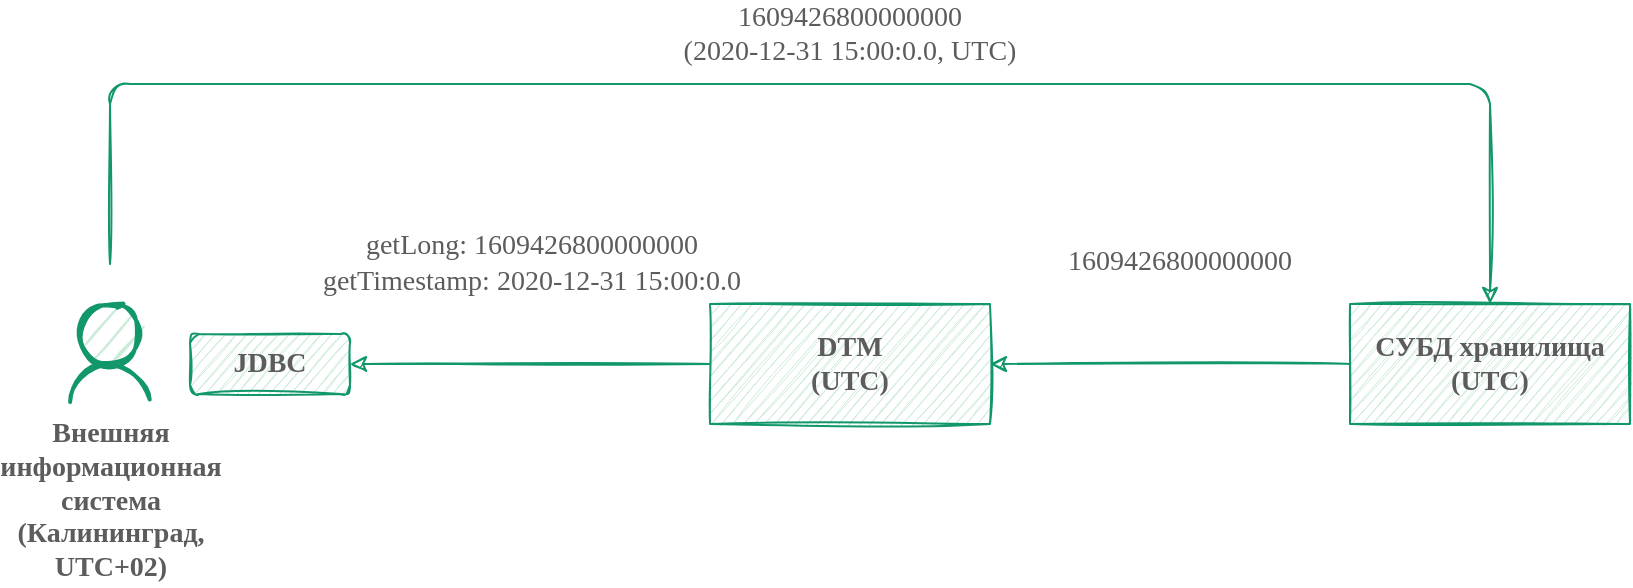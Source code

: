 <mxfile version="15.0.1" type="device"><diagram id="XtSYzkaJLeeLbwh-IqPN" name="Page-1"><mxGraphModel dx="895" dy="2350" grid="1" gridSize="10" guides="1" tooltips="1" connect="1" arrows="1" fold="1" page="1" pageScale="1" pageWidth="830" pageHeight="310" math="0" shadow="0"><root><mxCell id="0"/><mxCell id="1" parent="0"/><mxCell id="t2DTon8gOHSVS5ctYxb5-6" value="" style="edgeStyle=orthogonalEdgeStyle;curved=0;rounded=1;orthogonalLoop=1;jettySize=auto;html=1;startArrow=classic;startFill=1;endArrow=none;endFill=0;fontFamily=Comic Sans MS;entryX=0;entryY=0.5;entryDx=0;entryDy=0;fontColor=#5C5C5C;sketch=1;strokeColor=#12976B;exitX=1;exitY=0.5;exitDx=0;exitDy=0;" edge="1" parent="1" source="t2DTon8gOHSVS5ctYxb5-9" target="t2DTon8gOHSVS5ctYxb5-7"><mxGeometry relative="1" as="geometry"><mxPoint x="260" y="-1360" as="targetPoint"/><mxPoint x="300" y="-1290" as="sourcePoint"/></mxGeometry></mxCell><mxCell id="t2DTon8gOHSVS5ctYxb5-7" value="&lt;font style=&quot;font-size: 14px&quot;&gt;DTM&lt;br&gt;(UTC)&lt;/font&gt;" style="rounded=0;whiteSpace=wrap;html=1;fontStyle=1;fontFamily=Comic Sans MS;fontColor=#5C5C5C;sketch=1;fillStyle=auto;strokeColor=#12976B;fillColor=#CCEBD8;" vertex="1" parent="1"><mxGeometry x="360" y="-1390" width="140" height="60" as="geometry"/></mxCell><mxCell id="t2DTon8gOHSVS5ctYxb5-9" value="&lt;font style=&quot;font-size: 14px&quot;&gt;JDBC&lt;/font&gt;" style="rounded=1;whiteSpace=wrap;html=1;strokeWidth=1;fontStyle=1;fontFamily=Comic Sans MS;fontColor=#5C5C5C;sketch=1;fillColor=#CCEBD8;strokeColor=#12976B;" vertex="1" parent="1"><mxGeometry x="100" y="-1375" width="80" height="30" as="geometry"/></mxCell><mxCell id="t2DTon8gOHSVS5ctYxb5-10" value="" style="group;fontStyle=1;fontFamily=Comic Sans MS;fontColor=#5C5C5C;sketch=1;opacity=40;" vertex="1" connectable="0" parent="1"><mxGeometry x="40" y="-1390" width="40" height="70" as="geometry"/></mxCell><mxCell id="t2DTon8gOHSVS5ctYxb5-11" value="" style="ellipse;whiteSpace=wrap;html=1;rounded=0;strokeWidth=2;fontFamily=Comic Sans MS;fontColor=#5C5C5C;sketch=1;strokeColor=#12976B;fillColor=#CCEBD8;" vertex="1" parent="t2DTon8gOHSVS5ctYxb5-10"><mxGeometry x="5" width="30" height="30" as="geometry"/></mxCell><mxCell id="t2DTon8gOHSVS5ctYxb5-12" value="" style="verticalLabelPosition=bottom;verticalAlign=top;html=1;shape=mxgraph.basic.arc;startAngle=0.758;endAngle=0.232;rounded=0;strokeWidth=2;fontFamily=Comic Sans MS;fontColor=#5C5C5C;sketch=1;fillColor=none;strokeColor=#12976B;" vertex="1" parent="t2DTon8gOHSVS5ctYxb5-10"><mxGeometry y="30" width="40" height="40" as="geometry"/></mxCell><mxCell id="t2DTon8gOHSVS5ctYxb5-13" value="&lt;span style=&quot;font-size: 12px ; font-style: normal ; letter-spacing: normal ; text-indent: 0px ; text-transform: none ; word-spacing: 0px ; display: inline ; float: none&quot;&gt;&lt;font face=&quot;Comic Sans MS&quot; style=&quot;font-size: 14px&quot;&gt;&lt;b&gt;Внешняя информационная система&lt;br&gt;(Калининград, UTC+02)&lt;br&gt;&lt;/b&gt;&lt;/font&gt;&lt;/span&gt;" style="text;whiteSpace=wrap;html=1;fontStyle=0;align=center;fontFamily=Courier New;fontColor=#5C5C5C;sketch=1;" vertex="1" parent="1"><mxGeometry x="5" y="-1340" width="111" height="90" as="geometry"/></mxCell><mxCell id="t2DTon8gOHSVS5ctYxb5-14" value="&lt;p style=&quot;line-height: 120% ; font-size: 14px&quot;&gt;&lt;b&gt;СУБД хранилища&lt;br&gt;(UTC&lt;/b&gt;&lt;b&gt;)&lt;br&gt;&lt;/b&gt;&lt;/p&gt;" style="rounded=0;whiteSpace=wrap;html=1;fontStyle=0;fontFamily=Comic Sans MS;fontColor=#5C5C5C;sketch=1;fillColor=#CCEBD8;strokeColor=#12976B;" vertex="1" parent="1"><mxGeometry x="680" y="-1390" width="140" height="60" as="geometry"/></mxCell><mxCell id="t2DTon8gOHSVS5ctYxb5-18" value="" style="endArrow=classic;html=1;entryX=1;entryY=0.5;entryDx=0;entryDy=0;shadow=0;curved=1;fontFamily=Comic Sans MS;fontColor=#5C5C5C;sketch=1;strokeColor=#12976B;exitX=0;exitY=0.5;exitDx=0;exitDy=0;" edge="1" parent="1" target="t2DTon8gOHSVS5ctYxb5-7" source="t2DTon8gOHSVS5ctYxb5-14"><mxGeometry width="50" height="50" relative="1" as="geometry"><mxPoint x="590" y="-1410" as="sourcePoint"/><mxPoint x="694" y="-1360" as="targetPoint"/><Array as="points"/></mxGeometry></mxCell><mxCell id="t2DTon8gOHSVS5ctYxb5-22" value="" style="edgeStyle=orthogonalEdgeStyle;curved=0;rounded=1;orthogonalLoop=1;jettySize=auto;html=1;endArrow=none;endFill=0;startArrow=classic;startFill=1;fontFamily=Comic Sans MS;exitX=0.5;exitY=0;exitDx=0;exitDy=0;fontColor=#5C5C5C;sketch=1;strokeColor=#12976B;" edge="1" parent="1" source="t2DTon8gOHSVS5ctYxb5-14"><mxGeometry relative="1" as="geometry"><mxPoint x="335.75" y="-1130" as="sourcePoint"/><mxPoint x="60" y="-1410" as="targetPoint"/><Array as="points"><mxPoint x="750" y="-1500"/><mxPoint x="60" y="-1500"/></Array></mxGeometry></mxCell><mxCell id="t2DTon8gOHSVS5ctYxb5-27" value="&lt;font color=&quot;#5c5c5c&quot; face=&quot;comic sans ms&quot; style=&quot;font-size: 14px&quot;&gt;1609426800000000 &lt;br&gt;(2020-12-31 15:00:0.0, UTC)&lt;/font&gt;" style="text;html=1;strokeColor=none;fillColor=none;align=center;verticalAlign=middle;whiteSpace=wrap;rounded=0;" vertex="1" parent="1"><mxGeometry x="300" y="-1540" width="260" height="30" as="geometry"/></mxCell><mxCell id="t2DTon8gOHSVS5ctYxb5-30" value="&lt;font color=&quot;#5c5c5c&quot; face=&quot;comic sans ms&quot;&gt;&lt;font style=&quot;font-size: 14px&quot;&gt;1609426800000000 &lt;/font&gt;&lt;br&gt;&lt;/font&gt;" style="text;html=1;strokeColor=none;fillColor=none;align=center;verticalAlign=middle;whiteSpace=wrap;rounded=0;" vertex="1" parent="1"><mxGeometry x="510" y="-1421" width="170" height="20" as="geometry"/></mxCell><mxCell id="t2DTon8gOHSVS5ctYxb5-32" value="&lt;font style=&quot;font-size: 14px&quot;&gt;&lt;font color=&quot;#5c5c5c&quot; face=&quot;comic sans ms&quot; style=&quot;font-size: 14px&quot;&gt;getLong: 1609426800000000&lt;br&gt;getTimestamp:&amp;nbsp;&lt;/font&gt;&lt;span style=&quot;color: rgb(92 , 92 , 92) ; font-family: &amp;#34;comic sans ms&amp;#34;&quot;&gt;2020-12-31 15:00:0.0&lt;/span&gt;&lt;/font&gt;&lt;font color=&quot;#5c5c5c&quot; face=&quot;comic sans ms&quot; style=&quot;font-size: 14px&quot;&gt;&lt;font style=&quot;font-size: 14px&quot;&gt;&lt;br&gt;&amp;nbsp;&amp;nbsp;&lt;/font&gt;&lt;br&gt;&lt;/font&gt;" style="text;html=1;strokeColor=none;fillColor=none;align=center;verticalAlign=middle;whiteSpace=wrap;rounded=0;" vertex="1" parent="1"><mxGeometry x="116" y="-1425" width="310" height="45" as="geometry"/></mxCell></root></mxGraphModel></diagram></mxfile>
